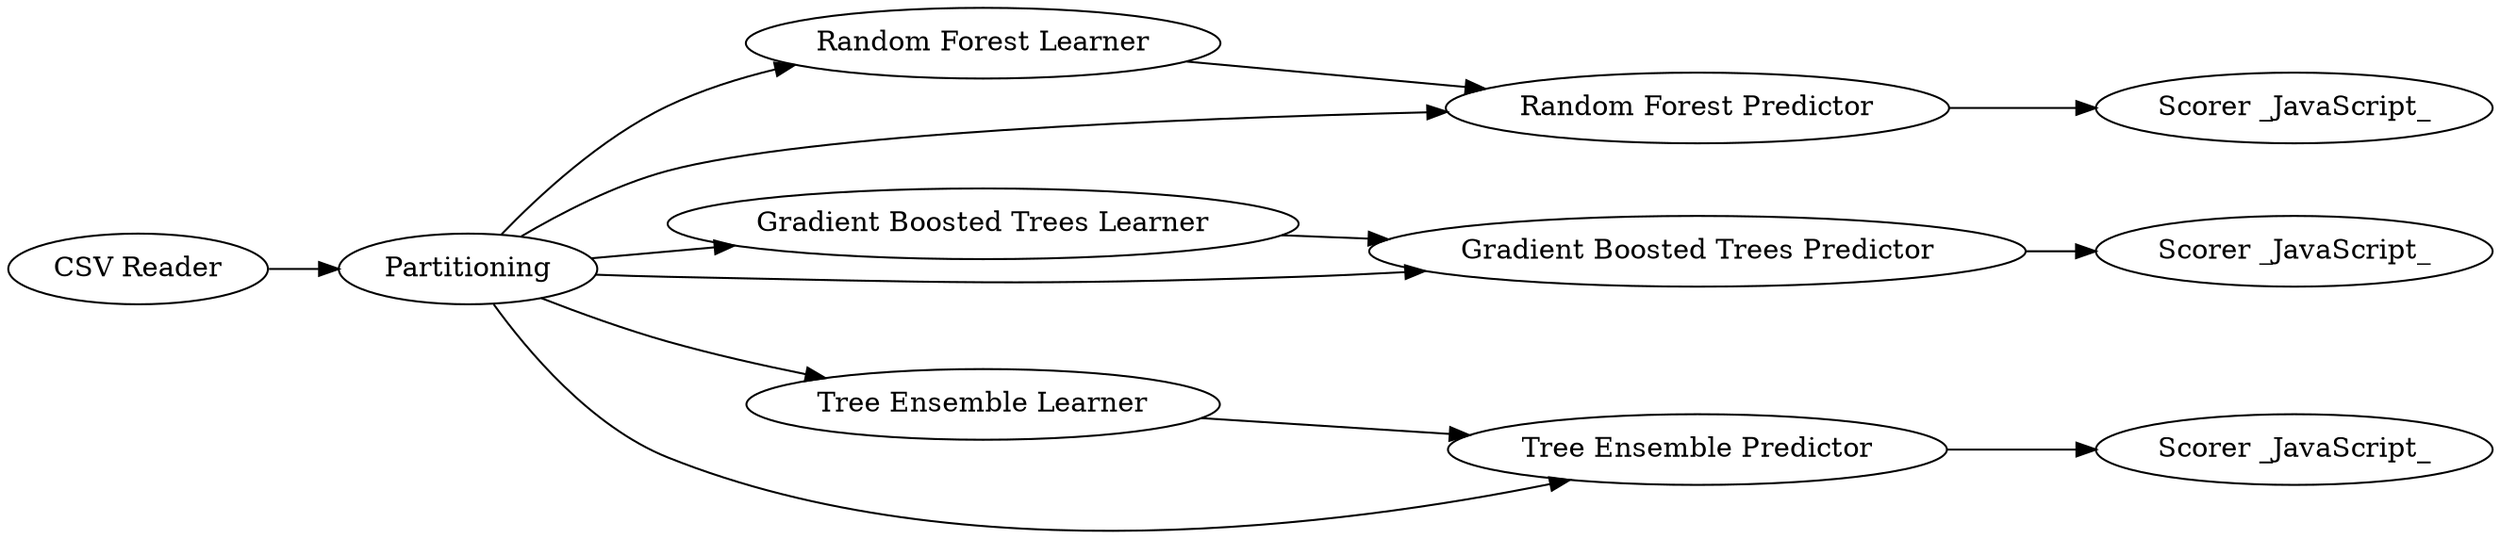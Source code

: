 digraph {
	2 [label=Partitioning]
	17 [label="Random Forest Learner"]
	18 [label="Random Forest Predictor"]
	19 [label="Scorer _JavaScript_"]
	25 [label="Gradient Boosted Trees Learner"]
	26 [label="Gradient Boosted Trees Predictor"]
	27 [label="Scorer _JavaScript_"]
	28 [label="Tree Ensemble Learner"]
	29 [label="Tree Ensemble Predictor"]
	30 [label="Scorer _JavaScript_"]
	31 [label="CSV Reader"]
	2 -> 18
	2 -> 17
	2 -> 26
	2 -> 25
	2 -> 28
	2 -> 29
	17 -> 18
	18 -> 19
	25 -> 26
	26 -> 27
	28 -> 29
	29 -> 30
	31 -> 2
	rankdir=LR
}
